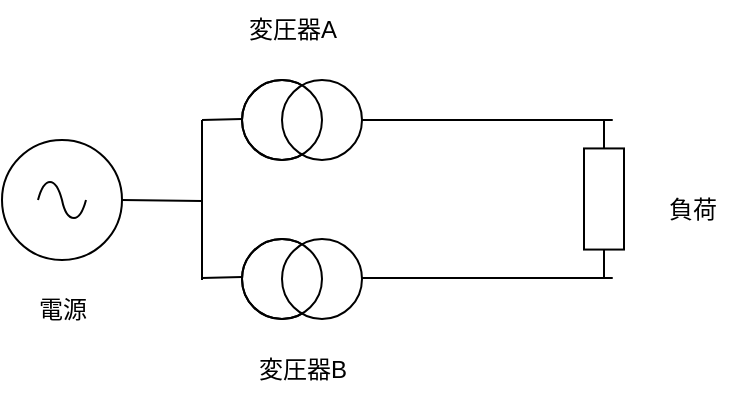 <mxfile>
    <diagram id="OegJ9Nn6N-6bbSoRedIr" name="ページ1">
        <mxGraphModel dx="493" dy="511" grid="1" gridSize="10" guides="1" tooltips="1" connect="1" arrows="1" fold="1" page="1" pageScale="1" pageWidth="827" pageHeight="1169" math="0" shadow="0">
            <root>
                <mxCell id="0"/>
                <mxCell id="1" parent="0"/>
                <mxCell id="2" value="" style="pointerEvents=1;verticalLabelPosition=bottom;shadow=0;dashed=0;align=center;html=1;verticalAlign=top;shape=mxgraph.electrical.signal_sources.source;aspect=fixed;points=[[0.5,0,0],[1,0.5,0],[0.5,1,0],[0,0.5,0]];elSignalType=ac;" vertex="1" parent="1">
                    <mxGeometry x="60" y="170" width="60" height="60" as="geometry"/>
                </mxCell>
                <mxCell id="5" value="" style="verticalLabelPosition=bottom;shadow=0;dashed=0;align=center;html=1;verticalAlign=top;strokeWidth=1;shape=mxgraph.electrical.signal_sources.current_source;rotation=90;" vertex="1" parent="1">
                    <mxGeometry x="190" y="130" width="40" height="60" as="geometry"/>
                </mxCell>
                <mxCell id="6" value="" style="verticalLabelPosition=bottom;shadow=0;dashed=0;align=center;html=1;verticalAlign=top;strokeWidth=1;shape=mxgraph.electrical.signal_sources.current_source;rotation=90;" vertex="1" parent="1">
                    <mxGeometry x="190" y="209.5" width="40" height="60" as="geometry"/>
                </mxCell>
                <mxCell id="7" value="" style="pointerEvents=1;verticalLabelPosition=bottom;shadow=0;dashed=0;align=center;html=1;verticalAlign=top;shape=mxgraph.electrical.resistors.resistor_1;rotation=90;" vertex="1" parent="1">
                    <mxGeometry x="321.5" y="189.5" width="79" height="20" as="geometry"/>
                </mxCell>
                <mxCell id="11" value="" style="endArrow=none;html=1;strokeWidth=1;" edge="1" parent="1">
                    <mxGeometry width="100" relative="1" as="geometry">
                        <mxPoint x="120" y="200" as="sourcePoint"/>
                        <mxPoint x="160" y="200.5" as="targetPoint"/>
                    </mxGeometry>
                </mxCell>
                <mxCell id="13" value="" style="endArrow=none;html=1;strokeWidth=1;" edge="1" parent="1">
                    <mxGeometry width="100" relative="1" as="geometry">
                        <mxPoint x="240" y="160" as="sourcePoint"/>
                        <mxPoint x="250" y="160" as="targetPoint"/>
                        <Array as="points">
                            <mxPoint x="370" y="160"/>
                        </Array>
                    </mxGeometry>
                </mxCell>
                <mxCell id="14" value="" style="endArrow=none;html=1;strokeWidth=1;startSize=6;" edge="1" parent="1">
                    <mxGeometry width="100" relative="1" as="geometry">
                        <mxPoint x="240" y="239" as="sourcePoint"/>
                        <mxPoint x="250" y="239" as="targetPoint"/>
                        <Array as="points">
                            <mxPoint x="370" y="239"/>
                        </Array>
                    </mxGeometry>
                </mxCell>
                <mxCell id="15" value="" style="endArrow=none;html=1;strokeWidth=1;" edge="1" parent="1">
                    <mxGeometry width="100" relative="1" as="geometry">
                        <mxPoint x="160" y="160" as="sourcePoint"/>
                        <mxPoint x="160" y="240" as="targetPoint"/>
                    </mxGeometry>
                </mxCell>
                <mxCell id="16" value="" style="endArrow=none;html=1;strokeWidth=1;" edge="1" parent="1">
                    <mxGeometry width="100" relative="1" as="geometry">
                        <mxPoint x="160" y="160" as="sourcePoint"/>
                        <mxPoint x="180" y="159.5" as="targetPoint"/>
                    </mxGeometry>
                </mxCell>
                <mxCell id="17" value="" style="endArrow=none;html=1;strokeWidth=1;" edge="1" parent="1">
                    <mxGeometry width="100" relative="1" as="geometry">
                        <mxPoint x="160" y="239" as="sourcePoint"/>
                        <mxPoint x="180" y="238.5" as="targetPoint"/>
                    </mxGeometry>
                </mxCell>
                <mxCell id="18" value="変圧器A" style="text;html=1;align=center;verticalAlign=middle;resizable=0;points=[];autosize=1;strokeColor=none;fillColor=none;" vertex="1" parent="1">
                    <mxGeometry x="170" y="100" width="70" height="30" as="geometry"/>
                </mxCell>
                <mxCell id="19" value="変圧器B" style="text;html=1;align=center;verticalAlign=middle;resizable=0;points=[];autosize=1;strokeColor=none;fillColor=none;" vertex="1" parent="1">
                    <mxGeometry x="175" y="269.5" width="70" height="30" as="geometry"/>
                </mxCell>
                <mxCell id="21" value="電源" style="text;html=1;align=center;verticalAlign=middle;resizable=0;points=[];autosize=1;strokeColor=none;fillColor=none;" vertex="1" parent="1">
                    <mxGeometry x="65" y="239.5" width="50" height="30" as="geometry"/>
                </mxCell>
                <mxCell id="22" value="負荷" style="text;html=1;align=center;verticalAlign=middle;resizable=0;points=[];autosize=1;strokeColor=none;fillColor=none;" vertex="1" parent="1">
                    <mxGeometry x="380" y="189.5" width="50" height="30" as="geometry"/>
                </mxCell>
            </root>
        </mxGraphModel>
    </diagram>
</mxfile>